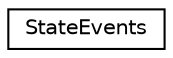 digraph "Graphical Class Hierarchy"
{
 // LATEX_PDF_SIZE
  edge [fontname="Helvetica",fontsize="10",labelfontname="Helvetica",labelfontsize="10"];
  node [fontname="Helvetica",fontsize="10",shape=record];
  rankdir="LR";
  Node0 [label="StateEvents",height=0.2,width=0.4,color="black", fillcolor="white", style="filled",URL="$classStateEvents.html",tooltip=" "];
}
